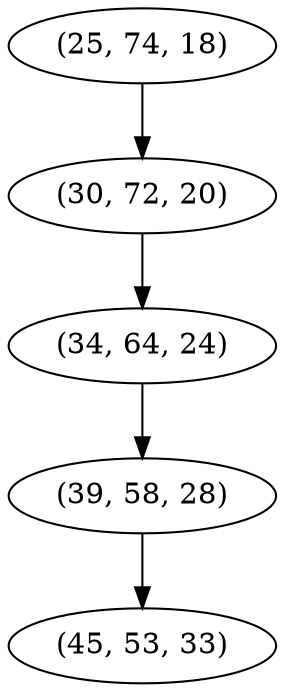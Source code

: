 digraph tree {
    "(25, 74, 18)";
    "(30, 72, 20)";
    "(34, 64, 24)";
    "(39, 58, 28)";
    "(45, 53, 33)";
    "(25, 74, 18)" -> "(30, 72, 20)";
    "(30, 72, 20)" -> "(34, 64, 24)";
    "(34, 64, 24)" -> "(39, 58, 28)";
    "(39, 58, 28)" -> "(45, 53, 33)";
}
